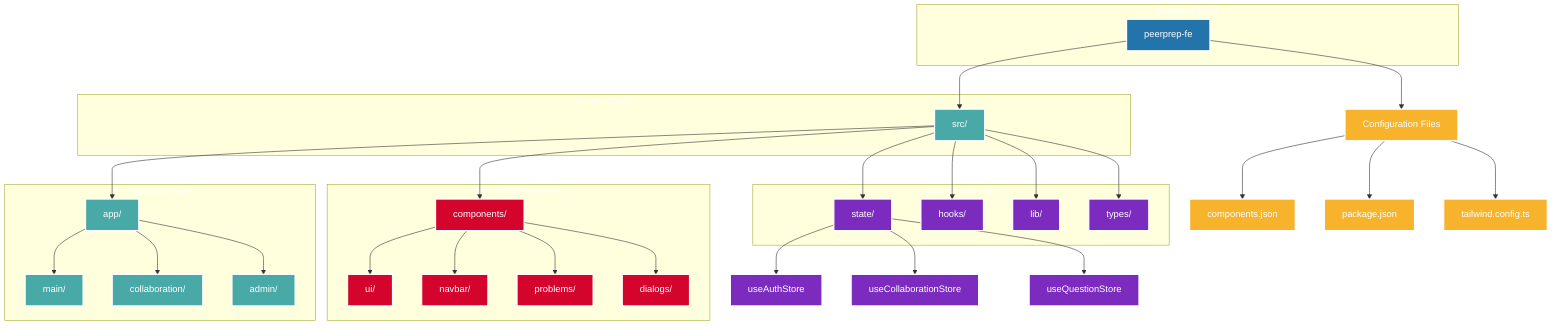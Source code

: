 graph TD
    subgraph "Frontend Root"
        ROOT[peerprep-fe]
    end

    subgraph "Source Code"
        SRC[src/]
    end

    subgraph "Pages & Routes"
        APP[app/]
        MAIN[main/]
        COLLAB[collaboration/]
        ADMIN[admin/]
    end

    subgraph "Shared Components"
        COMP[components/]
        UI[ui/]
        NAV[navbar/]
        PROB[problems/]
        DIA[dialogs/]
    end

    subgraph "Application Logic"
        STATE[state/]
        HOOKS[hooks/]
        LIB[lib/]
        TYPES[types/]
    end

    %% Root level connections
    ROOT --> SRC
    ROOT --> CONFIG[Configuration Files]

    %% Source directory connections
    SRC --> APP
    SRC --> COMP
    SRC --> STATE
    SRC --> HOOKS
    SRC --> LIB
    SRC --> TYPES

    %% Page routes
    APP --> MAIN
    APP --> COLLAB
    APP --> ADMIN

    %% Component organization
    COMP --> UI
    COMP --> NAV
    COMP --> PROB
    COMP --> DIA

    %% State management
    STATE --> AUTH[useAuthStore]
    STATE --> COLLABSTORE[useCollaborationStore]
    STATE --> QSTORE[useQuestionStore]

    %% Configuration files
    CONFIG --> CF1[components.json]
    CONFIG --> CF2[package.json]
    CONFIG --> CF3[tailwind.config.ts]

    classDef root fill:#2374ab,stroke:#fff,stroke-width:2px,color:#fff
    classDef main fill:#48a9a6,stroke:#fff,stroke-width:2px,color:#fff
    classDef components fill:#d4042d,stroke:#fff,stroke-width:2px,color:#fff
    classDef logic fill:#7b2cbf,stroke:#fff,stroke-width:2px,color:#fff
    classDef config fill:#f7b32b,stroke:#fff,stroke-width:2px,color:#fff

    class ROOT root
    class SRC,APP,MAIN,COLLAB,ADMIN main
    class COMP,UI,NAV,PROB,DIA components
    class STATE,HOOKS,LIB,TYPES,AUTH,COLLABSTORE,QSTORE logic
    class CONFIG,CF1,CF2,CF3 config